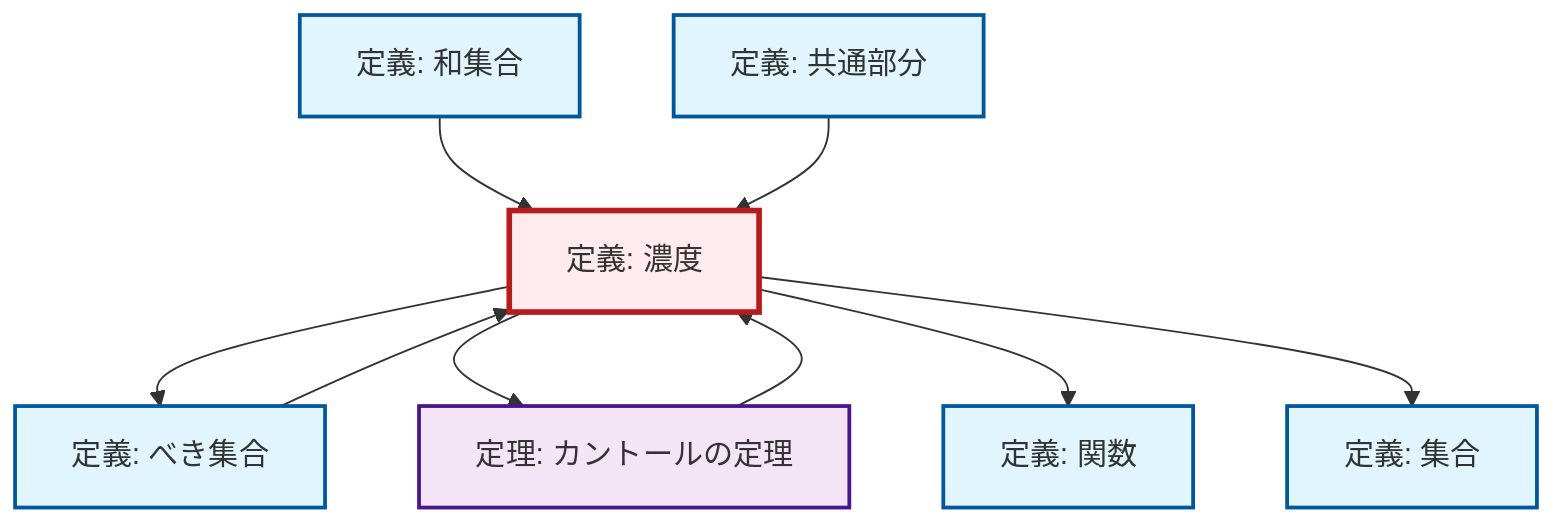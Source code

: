 graph TD
    classDef definition fill:#e1f5fe,stroke:#01579b,stroke-width:2px
    classDef theorem fill:#f3e5f5,stroke:#4a148c,stroke-width:2px
    classDef axiom fill:#fff3e0,stroke:#e65100,stroke-width:2px
    classDef example fill:#e8f5e9,stroke:#1b5e20,stroke-width:2px
    classDef current fill:#ffebee,stroke:#b71c1c,stroke-width:3px
    def-cardinality["定義: 濃度"]:::definition
    def-set["定義: 集合"]:::definition
    thm-cantor["定理: カントールの定理"]:::theorem
    def-power-set["定義: べき集合"]:::definition
    def-function["定義: 関数"]:::definition
    def-union["定義: 和集合"]:::definition
    def-intersection["定義: 共通部分"]:::definition
    def-cardinality --> def-power-set
    thm-cantor --> def-cardinality
    def-union --> def-cardinality
    def-power-set --> def-cardinality
    def-intersection --> def-cardinality
    def-cardinality --> thm-cantor
    def-cardinality --> def-function
    def-cardinality --> def-set
    class def-cardinality current